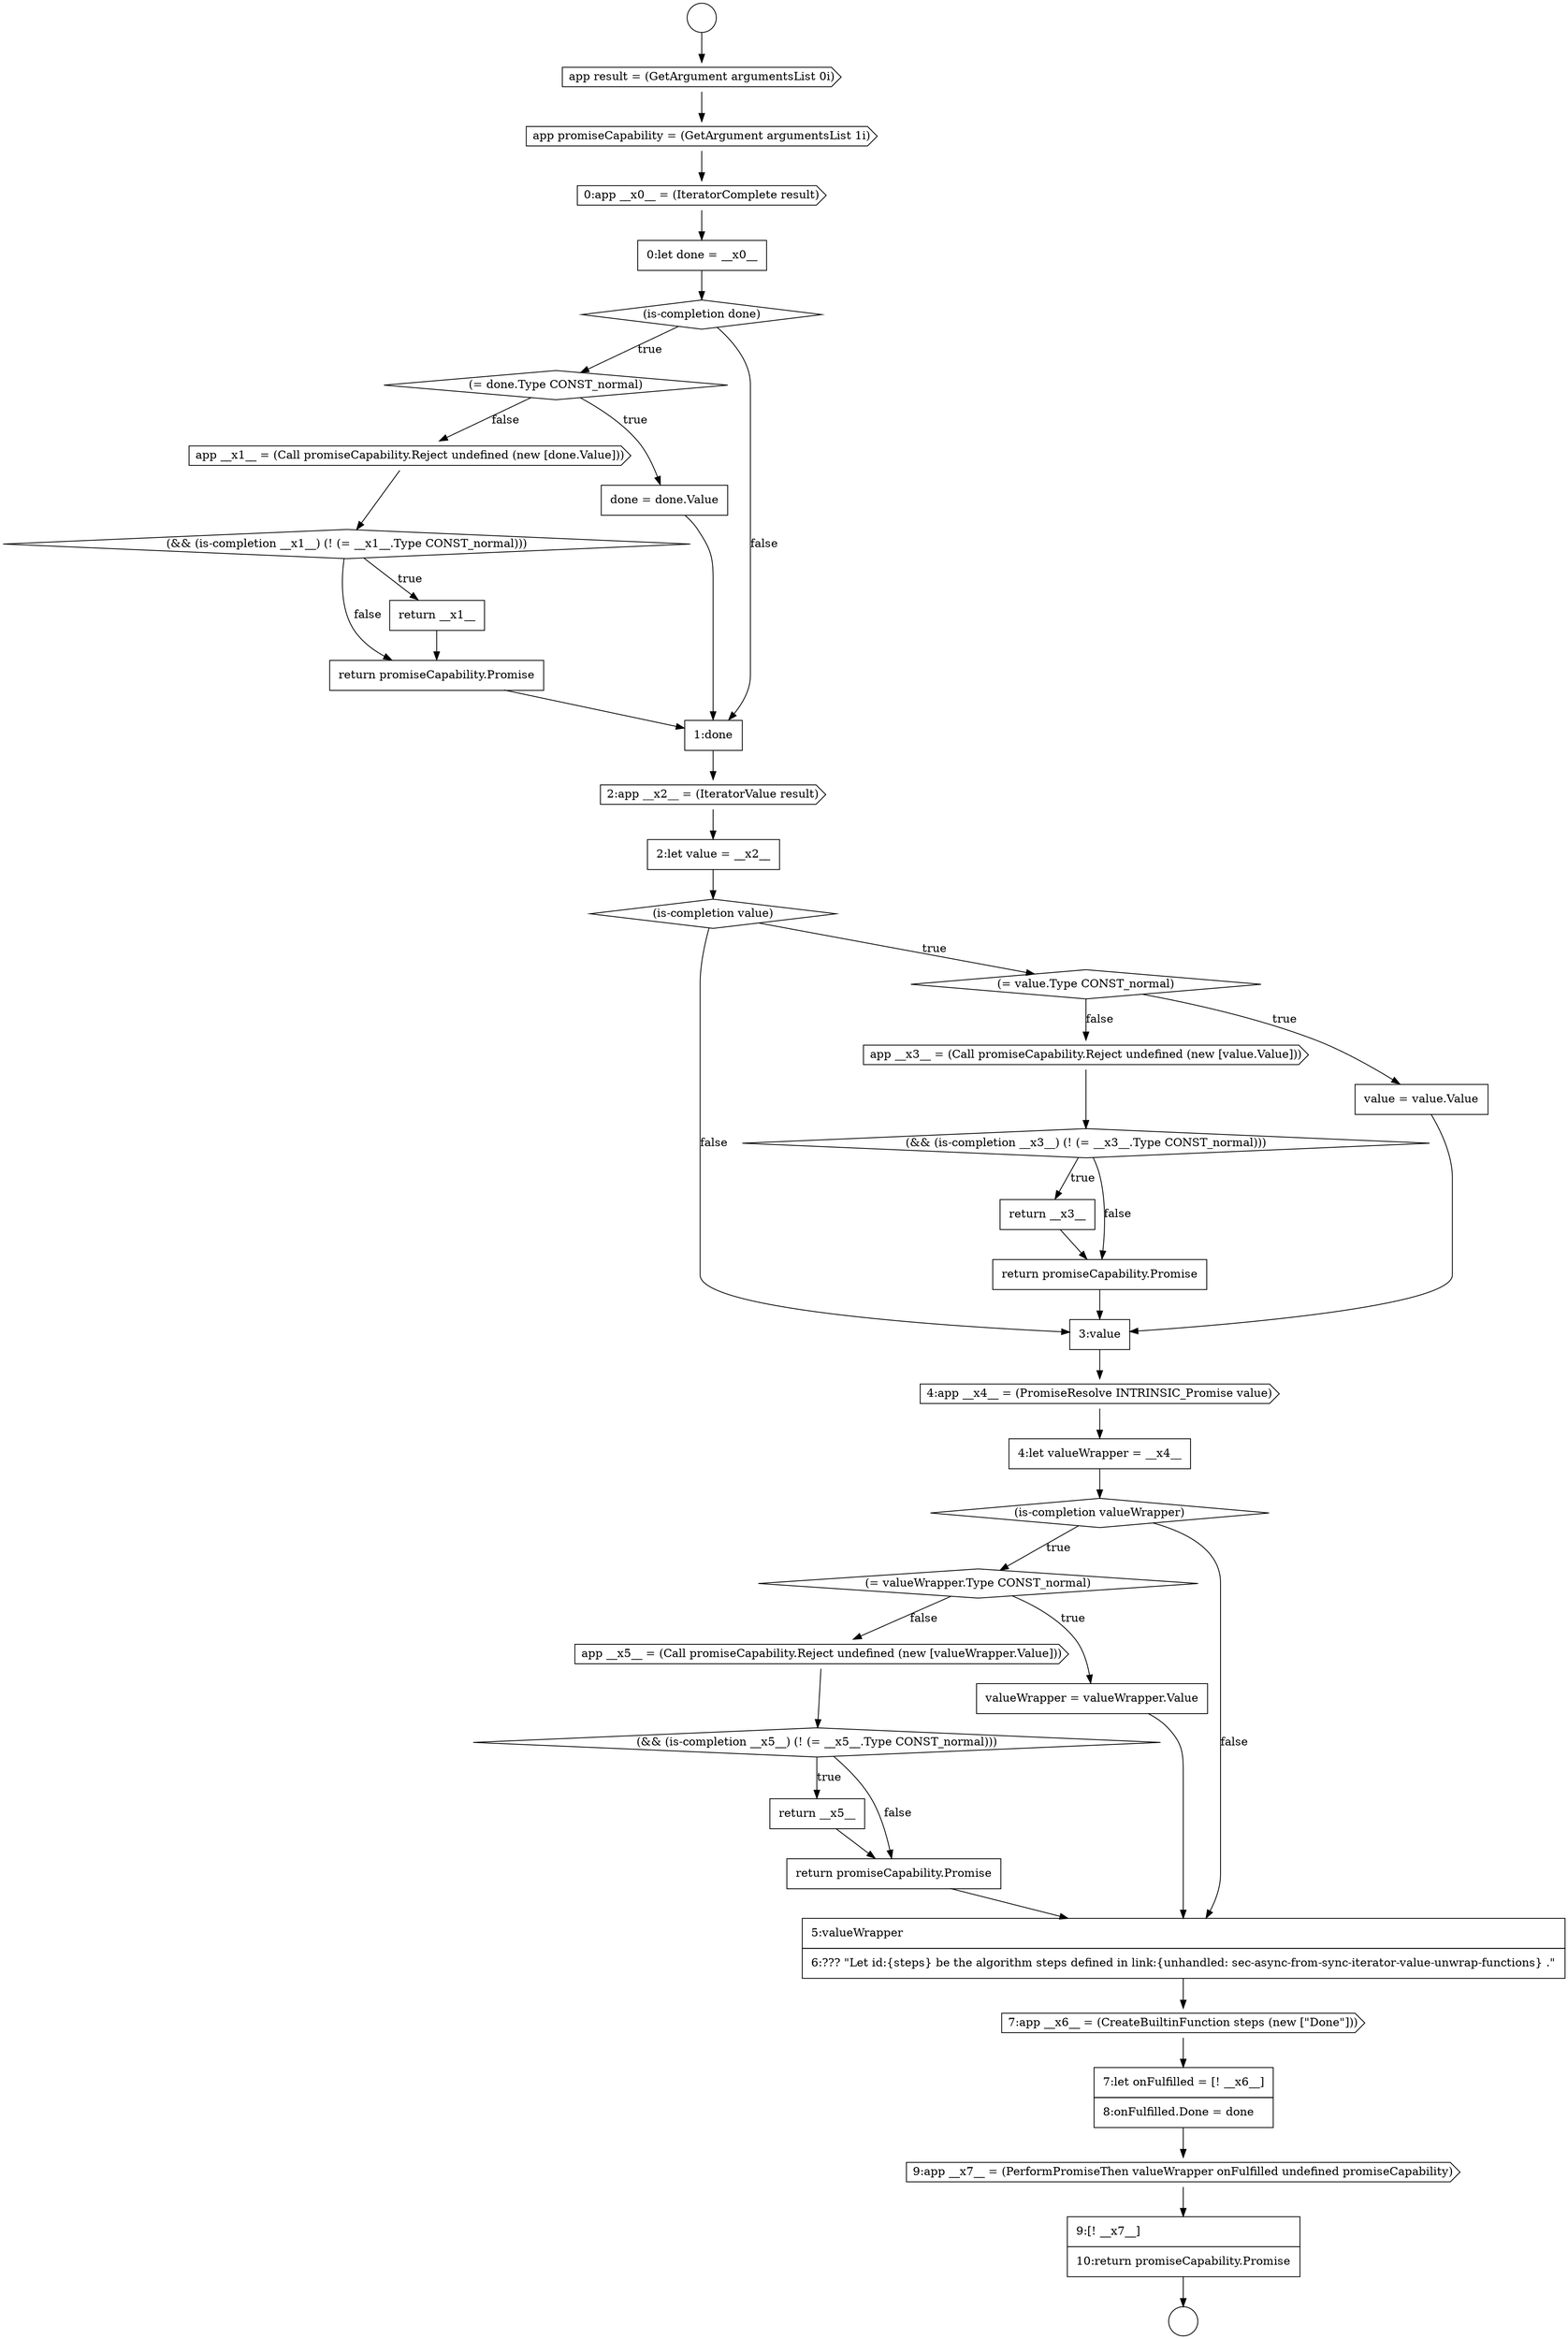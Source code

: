 digraph {
  node17907 [shape=cds, label=<<font color="black">app __x3__ = (Call promiseCapability.Reject undefined (new [value.Value]))</font>> color="black" fillcolor="white" style=filled]
  node17911 [shape=none, margin=0, label=<<font color="black">
    <table border="0" cellborder="1" cellspacing="0" cellpadding="10">
      <tr><td align="left">3:value</td></tr>
    </table>
  </font>> color="black" fillcolor="white" style=filled]
  node17919 [shape=none, margin=0, label=<<font color="black">
    <table border="0" cellborder="1" cellspacing="0" cellpadding="10">
      <tr><td align="left">return __x5__</td></tr>
    </table>
  </font>> color="black" fillcolor="white" style=filled]
  node17902 [shape=cds, label=<<font color="black">2:app __x2__ = (IteratorValue result)</font>> color="black" fillcolor="white" style=filled]
  node17898 [shape=diamond, label=<<font color="black">(&amp;&amp; (is-completion __x1__) (! (= __x1__.Type CONST_normal)))</font>> color="black" fillcolor="white" style=filled]
  node17915 [shape=diamond, label=<<font color="black">(= valueWrapper.Type CONST_normal)</font>> color="black" fillcolor="white" style=filled]
  node17892 [shape=cds, label=<<font color="black">0:app __x0__ = (IteratorComplete result)</font>> color="black" fillcolor="white" style=filled]
  node17897 [shape=cds, label=<<font color="black">app __x1__ = (Call promiseCapability.Reject undefined (new [done.Value]))</font>> color="black" fillcolor="white" style=filled]
  node17904 [shape=diamond, label=<<font color="black">(is-completion value)</font>> color="black" fillcolor="white" style=filled]
  node17917 [shape=cds, label=<<font color="black">app __x5__ = (Call promiseCapability.Reject undefined (new [valueWrapper.Value]))</font>> color="black" fillcolor="white" style=filled]
  node17900 [shape=none, margin=0, label=<<font color="black">
    <table border="0" cellborder="1" cellspacing="0" cellpadding="10">
      <tr><td align="left">return promiseCapability.Promise</td></tr>
    </table>
  </font>> color="black" fillcolor="white" style=filled]
  node17903 [shape=none, margin=0, label=<<font color="black">
    <table border="0" cellborder="1" cellspacing="0" cellpadding="10">
      <tr><td align="left">2:let value = __x2__</td></tr>
    </table>
  </font>> color="black" fillcolor="white" style=filled]
  node17920 [shape=none, margin=0, label=<<font color="black">
    <table border="0" cellborder="1" cellspacing="0" cellpadding="10">
      <tr><td align="left">return promiseCapability.Promise</td></tr>
    </table>
  </font>> color="black" fillcolor="white" style=filled]
  node17924 [shape=cds, label=<<font color="black">9:app __x7__ = (PerformPromiseThen valueWrapper onFulfilled undefined promiseCapability)</font>> color="black" fillcolor="white" style=filled]
  node17888 [shape=circle label=" " color="black" fillcolor="white" style=filled]
  node17925 [shape=none, margin=0, label=<<font color="black">
    <table border="0" cellborder="1" cellspacing="0" cellpadding="10">
      <tr><td align="left">9:[! __x7__]</td></tr>
      <tr><td align="left">10:return promiseCapability.Promise</td></tr>
    </table>
  </font>> color="black" fillcolor="white" style=filled]
  node17894 [shape=diamond, label=<<font color="black">(is-completion done)</font>> color="black" fillcolor="white" style=filled]
  node17923 [shape=none, margin=0, label=<<font color="black">
    <table border="0" cellborder="1" cellspacing="0" cellpadding="10">
      <tr><td align="left">7:let onFulfilled = [! __x6__]</td></tr>
      <tr><td align="left">8:onFulfilled.Done = done</td></tr>
    </table>
  </font>> color="black" fillcolor="white" style=filled]
  node17899 [shape=none, margin=0, label=<<font color="black">
    <table border="0" cellborder="1" cellspacing="0" cellpadding="10">
      <tr><td align="left">return __x1__</td></tr>
    </table>
  </font>> color="black" fillcolor="white" style=filled]
  node17916 [shape=none, margin=0, label=<<font color="black">
    <table border="0" cellborder="1" cellspacing="0" cellpadding="10">
      <tr><td align="left">valueWrapper = valueWrapper.Value</td></tr>
    </table>
  </font>> color="black" fillcolor="white" style=filled]
  node17908 [shape=diamond, label=<<font color="black">(&amp;&amp; (is-completion __x3__) (! (= __x3__.Type CONST_normal)))</font>> color="black" fillcolor="white" style=filled]
  node17891 [shape=cds, label=<<font color="black">app promiseCapability = (GetArgument argumentsList 1i)</font>> color="black" fillcolor="white" style=filled]
  node17889 [shape=circle label=" " color="black" fillcolor="white" style=filled]
  node17890 [shape=cds, label=<<font color="black">app result = (GetArgument argumentsList 0i)</font>> color="black" fillcolor="white" style=filled]
  node17895 [shape=diamond, label=<<font color="black">(= done.Type CONST_normal)</font>> color="black" fillcolor="white" style=filled]
  node17912 [shape=cds, label=<<font color="black">4:app __x4__ = (PromiseResolve INTRINSIC_Promise value)</font>> color="black" fillcolor="white" style=filled]
  node17905 [shape=diamond, label=<<font color="black">(= value.Type CONST_normal)</font>> color="black" fillcolor="white" style=filled]
  node17918 [shape=diamond, label=<<font color="black">(&amp;&amp; (is-completion __x5__) (! (= __x5__.Type CONST_normal)))</font>> color="black" fillcolor="white" style=filled]
  node17901 [shape=none, margin=0, label=<<font color="black">
    <table border="0" cellborder="1" cellspacing="0" cellpadding="10">
      <tr><td align="left">1:done</td></tr>
    </table>
  </font>> color="black" fillcolor="white" style=filled]
  node17914 [shape=diamond, label=<<font color="black">(is-completion valueWrapper)</font>> color="black" fillcolor="white" style=filled]
  node17921 [shape=none, margin=0, label=<<font color="black">
    <table border="0" cellborder="1" cellspacing="0" cellpadding="10">
      <tr><td align="left">5:valueWrapper</td></tr>
      <tr><td align="left">6:??? &quot;Let id:{steps} be the algorithm steps defined in link:{unhandled: sec-async-from-sync-iterator-value-unwrap-functions} .&quot;</td></tr>
    </table>
  </font>> color="black" fillcolor="white" style=filled]
  node17896 [shape=none, margin=0, label=<<font color="black">
    <table border="0" cellborder="1" cellspacing="0" cellpadding="10">
      <tr><td align="left">done = done.Value</td></tr>
    </table>
  </font>> color="black" fillcolor="white" style=filled]
  node17909 [shape=none, margin=0, label=<<font color="black">
    <table border="0" cellborder="1" cellspacing="0" cellpadding="10">
      <tr><td align="left">return __x3__</td></tr>
    </table>
  </font>> color="black" fillcolor="white" style=filled]
  node17906 [shape=none, margin=0, label=<<font color="black">
    <table border="0" cellborder="1" cellspacing="0" cellpadding="10">
      <tr><td align="left">value = value.Value</td></tr>
    </table>
  </font>> color="black" fillcolor="white" style=filled]
  node17913 [shape=none, margin=0, label=<<font color="black">
    <table border="0" cellborder="1" cellspacing="0" cellpadding="10">
      <tr><td align="left">4:let valueWrapper = __x4__</td></tr>
    </table>
  </font>> color="black" fillcolor="white" style=filled]
  node17910 [shape=none, margin=0, label=<<font color="black">
    <table border="0" cellborder="1" cellspacing="0" cellpadding="10">
      <tr><td align="left">return promiseCapability.Promise</td></tr>
    </table>
  </font>> color="black" fillcolor="white" style=filled]
  node17922 [shape=cds, label=<<font color="black">7:app __x6__ = (CreateBuiltinFunction steps (new [&quot;Done&quot;]))</font>> color="black" fillcolor="white" style=filled]
  node17893 [shape=none, margin=0, label=<<font color="black">
    <table border="0" cellborder="1" cellspacing="0" cellpadding="10">
      <tr><td align="left">0:let done = __x0__</td></tr>
    </table>
  </font>> color="black" fillcolor="white" style=filled]
  node17913 -> node17914 [ color="black"]
  node17890 -> node17891 [ color="black"]
  node17908 -> node17909 [label=<<font color="black">true</font>> color="black"]
  node17908 -> node17910 [label=<<font color="black">false</font>> color="black"]
  node17922 -> node17923 [ color="black"]
  node17902 -> node17903 [ color="black"]
  node17899 -> node17900 [ color="black"]
  node17915 -> node17916 [label=<<font color="black">true</font>> color="black"]
  node17915 -> node17917 [label=<<font color="black">false</font>> color="black"]
  node17918 -> node17919 [label=<<font color="black">true</font>> color="black"]
  node17918 -> node17920 [label=<<font color="black">false</font>> color="black"]
  node17904 -> node17905 [label=<<font color="black">true</font>> color="black"]
  node17904 -> node17911 [label=<<font color="black">false</font>> color="black"]
  node17909 -> node17910 [ color="black"]
  node17906 -> node17911 [ color="black"]
  node17905 -> node17906 [label=<<font color="black">true</font>> color="black"]
  node17905 -> node17907 [label=<<font color="black">false</font>> color="black"]
  node17897 -> node17898 [ color="black"]
  node17921 -> node17922 [ color="black"]
  node17891 -> node17892 [ color="black"]
  node17917 -> node17918 [ color="black"]
  node17898 -> node17899 [label=<<font color="black">true</font>> color="black"]
  node17898 -> node17900 [label=<<font color="black">false</font>> color="black"]
  node17901 -> node17902 [ color="black"]
  node17924 -> node17925 [ color="black"]
  node17919 -> node17920 [ color="black"]
  node17912 -> node17913 [ color="black"]
  node17911 -> node17912 [ color="black"]
  node17920 -> node17921 [ color="black"]
  node17892 -> node17893 [ color="black"]
  node17914 -> node17915 [label=<<font color="black">true</font>> color="black"]
  node17914 -> node17921 [label=<<font color="black">false</font>> color="black"]
  node17895 -> node17896 [label=<<font color="black">true</font>> color="black"]
  node17895 -> node17897 [label=<<font color="black">false</font>> color="black"]
  node17925 -> node17889 [ color="black"]
  node17903 -> node17904 [ color="black"]
  node17894 -> node17895 [label=<<font color="black">true</font>> color="black"]
  node17894 -> node17901 [label=<<font color="black">false</font>> color="black"]
  node17916 -> node17921 [ color="black"]
  node17910 -> node17911 [ color="black"]
  node17923 -> node17924 [ color="black"]
  node17900 -> node17901 [ color="black"]
  node17896 -> node17901 [ color="black"]
  node17907 -> node17908 [ color="black"]
  node17888 -> node17890 [ color="black"]
  node17893 -> node17894 [ color="black"]
}
